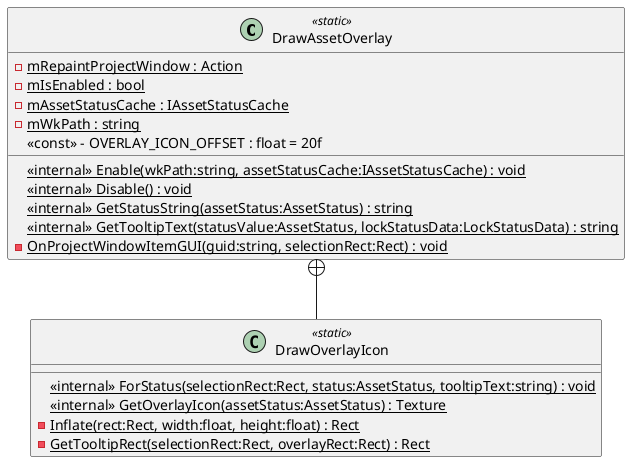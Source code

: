@startuml
class DrawAssetOverlay <<static>> {
    <<internal>> {static} Enable(wkPath:string, assetStatusCache:IAssetStatusCache) : void
    <<internal>> {static} Disable() : void
    <<internal>> {static} GetStatusString(assetStatus:AssetStatus) : string
    <<internal>> {static} GetTooltipText(statusValue:AssetStatus, lockStatusData:LockStatusData) : string
    {static} - OnProjectWindowItemGUI(guid:string, selectionRect:Rect) : void
    {static} - mRepaintProjectWindow : Action
    {static} - mIsEnabled : bool
    {static} - mAssetStatusCache : IAssetStatusCache
    {static} - mWkPath : string
    <<const>> - OVERLAY_ICON_OFFSET : float = 20f
}
class DrawOverlayIcon <<static>> {
    <<internal>> {static} ForStatus(selectionRect:Rect, status:AssetStatus, tooltipText:string) : void
    <<internal>> {static} GetOverlayIcon(assetStatus:AssetStatus) : Texture
    {static} - Inflate(rect:Rect, width:float, height:float) : Rect
    {static} - GetTooltipRect(selectionRect:Rect, overlayRect:Rect) : Rect
}
DrawAssetOverlay +-- DrawOverlayIcon
@enduml
